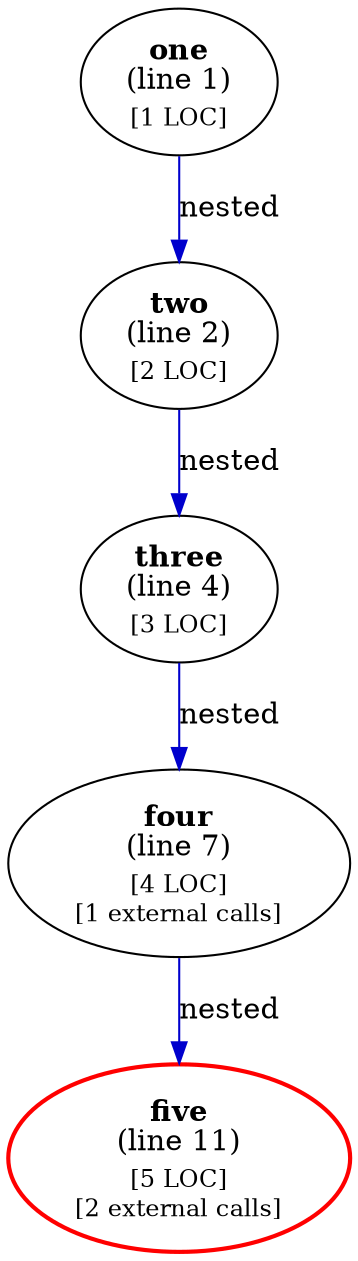 digraph g {
"five" [label=<<b>five</b><br/>(line 11)<br/><sub>[5 LOC]</sub><br/><sub>[2 external calls]</sub>>,color=red,penwidth=2]
"four" [label=<<b>four</b><br/>(line 7)<br/><sub>[4 LOC]</sub><br/><sub>[1 external calls]</sub>>]
"four" -> "five" [label=nested,color=blue3]
"one" [label=<<b>one</b><br/>(line 1)<br/><sub>[1 LOC]</sub>>]
"one" -> "two" [label=nested,color=blue3]
"three" [label=<<b>three</b><br/>(line 4)<br/><sub>[3 LOC]</sub>>]
"three" -> "four" [label=nested,color=blue3]
"two" [label=<<b>two</b><br/>(line 2)<br/><sub>[2 LOC]</sub>>]
"two" -> "three" [label=nested,color=blue3]
}
